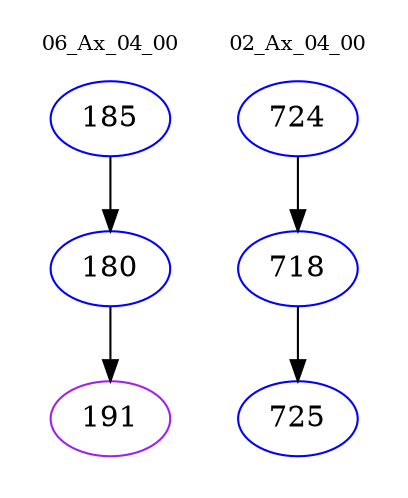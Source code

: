 digraph{
subgraph cluster_0 {
color = white
label = "06_Ax_04_00";
fontsize=10;
T0_185 [label="185", color="blue"]
T0_185 -> T0_180 [color="black"]
T0_180 [label="180", color="blue"]
T0_180 -> T0_191 [color="black"]
T0_191 [label="191", color="purple"]
}
subgraph cluster_1 {
color = white
label = "02_Ax_04_00";
fontsize=10;
T1_724 [label="724", color="blue"]
T1_724 -> T1_718 [color="black"]
T1_718 [label="718", color="blue"]
T1_718 -> T1_725 [color="black"]
T1_725 [label="725", color="blue"]
}
}
